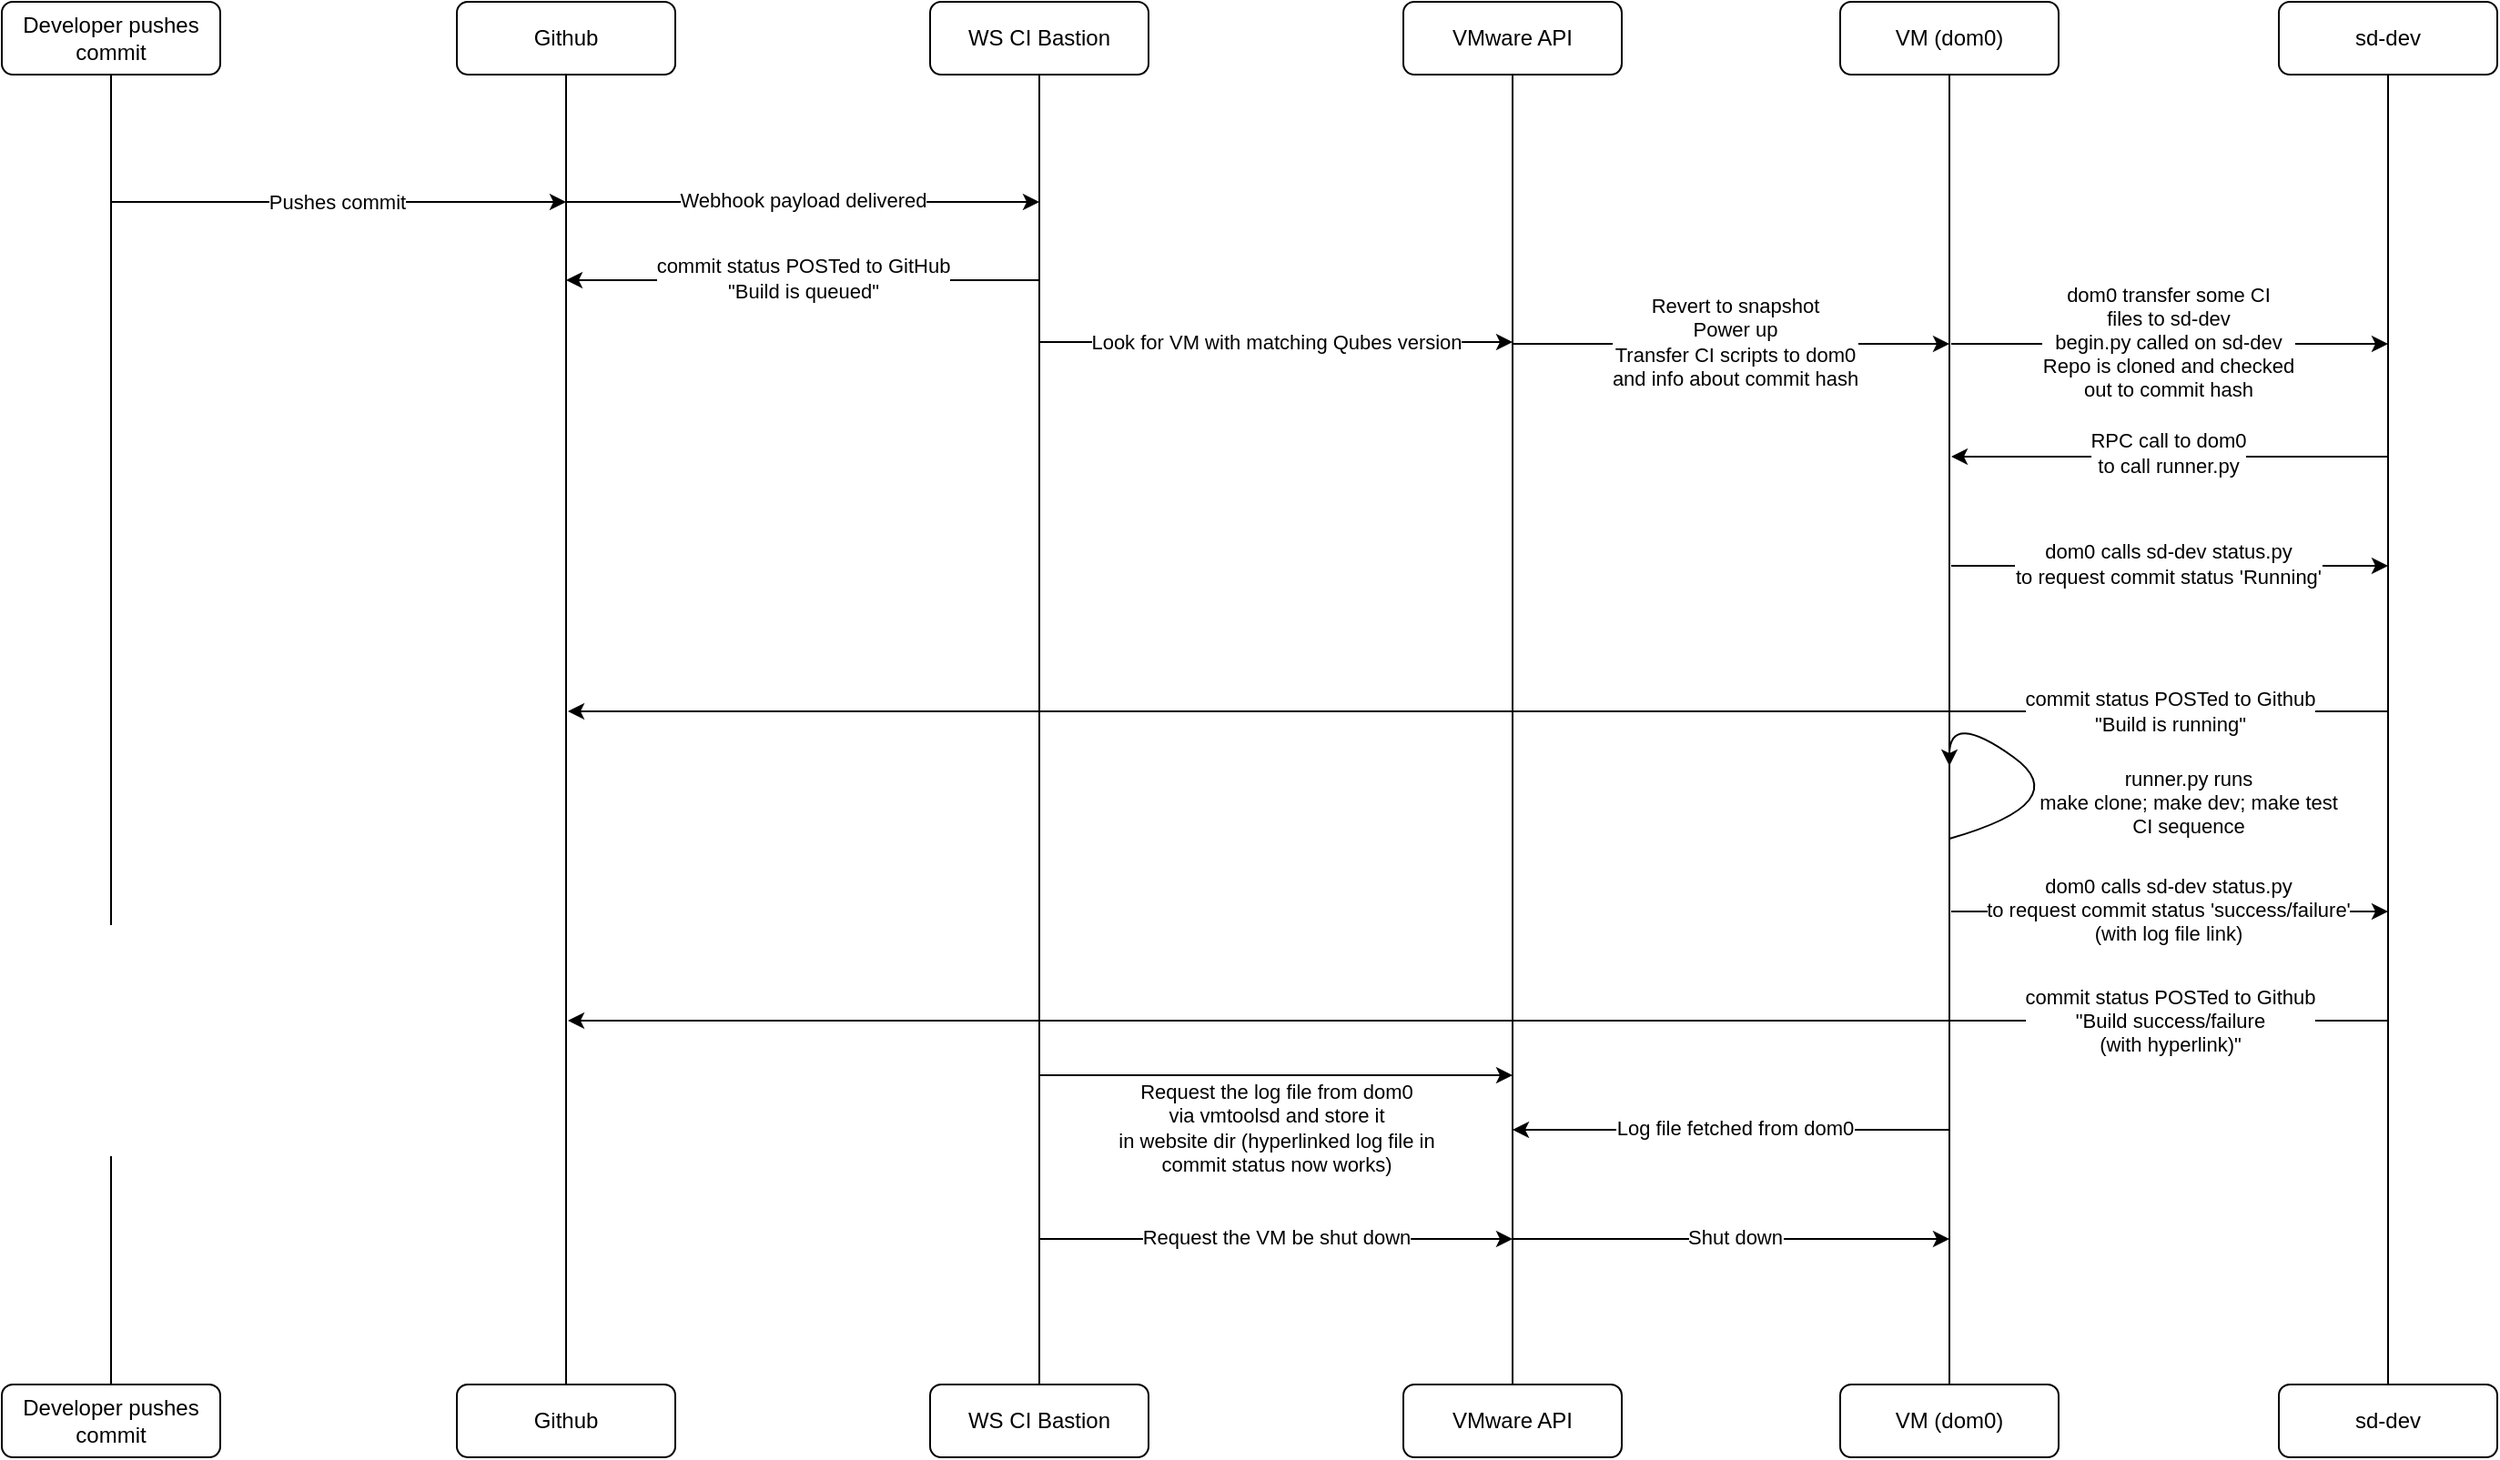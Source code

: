 <mxfile version="24.3.1" type="device">
  <diagram id="C5RBs43oDa-KdzZeNtuy" name="Page-1">
    <mxGraphModel dx="2261" dy="767" grid="1" gridSize="10" guides="1" tooltips="1" connect="1" arrows="1" fold="1" page="1" pageScale="1" pageWidth="827" pageHeight="1169" math="0" shadow="0">
      <root>
        <mxCell id="WIyWlLk6GJQsqaUBKTNV-0" />
        <mxCell id="WIyWlLk6GJQsqaUBKTNV-1" parent="WIyWlLk6GJQsqaUBKTNV-0" />
        <mxCell id="018Bsw0D69tQ_3L02aNU-18" style="edgeStyle=orthogonalEdgeStyle;rounded=0;orthogonalLoop=1;jettySize=auto;html=1;exitX=0.5;exitY=1;exitDx=0;exitDy=0;endArrow=none;endFill=0;" parent="WIyWlLk6GJQsqaUBKTNV-1" source="WIyWlLk6GJQsqaUBKTNV-3" target="018Bsw0D69tQ_3L02aNU-10" edge="1">
          <mxGeometry relative="1" as="geometry">
            <Array as="points">
              <mxPoint x="-10" y="130" />
              <mxPoint x="-10" y="130" />
            </Array>
          </mxGeometry>
        </mxCell>
        <mxCell id="WIyWlLk6GJQsqaUBKTNV-3" value="Developer pushes commit" style="rounded=1;whiteSpace=wrap;html=1;fontSize=12;glass=0;strokeWidth=1;shadow=0;" parent="WIyWlLk6GJQsqaUBKTNV-1" vertex="1">
          <mxGeometry x="-70" y="30" width="120" height="40" as="geometry" />
        </mxCell>
        <mxCell id="018Bsw0D69tQ_3L02aNU-19" style="edgeStyle=orthogonalEdgeStyle;rounded=0;orthogonalLoop=1;jettySize=auto;html=1;exitX=0.5;exitY=1;exitDx=0;exitDy=0;entryX=0.5;entryY=0;entryDx=0;entryDy=0;endArrow=none;endFill=0;" parent="WIyWlLk6GJQsqaUBKTNV-1" source="018Bsw0D69tQ_3L02aNU-69" target="018Bsw0D69tQ_3L02aNU-70" edge="1">
          <mxGeometry relative="1" as="geometry">
            <mxPoint x="240" y="90" as="sourcePoint" />
            <mxPoint x="240" y="770" as="targetPoint" />
          </mxGeometry>
        </mxCell>
        <mxCell id="018Bsw0D69tQ_3L02aNU-20" style="edgeStyle=orthogonalEdgeStyle;rounded=0;orthogonalLoop=1;jettySize=auto;html=1;exitX=0.5;exitY=1;exitDx=0;exitDy=0;entryX=0.5;entryY=0;entryDx=0;entryDy=0;endArrow=none;endFill=0;" parent="WIyWlLk6GJQsqaUBKTNV-1" source="WIyWlLk6GJQsqaUBKTNV-7" target="018Bsw0D69tQ_3L02aNU-14" edge="1">
          <mxGeometry relative="1" as="geometry" />
        </mxCell>
        <mxCell id="WIyWlLk6GJQsqaUBKTNV-7" value="WS CI Bastion" style="rounded=1;whiteSpace=wrap;html=1;fontSize=12;glass=0;strokeWidth=1;shadow=0;" parent="WIyWlLk6GJQsqaUBKTNV-1" vertex="1">
          <mxGeometry x="440" y="30" width="120" height="40" as="geometry" />
        </mxCell>
        <mxCell id="018Bsw0D69tQ_3L02aNU-21" style="edgeStyle=orthogonalEdgeStyle;rounded=0;orthogonalLoop=1;jettySize=auto;html=1;exitX=0.5;exitY=1;exitDx=0;exitDy=0;entryX=0.5;entryY=0;entryDx=0;entryDy=0;endArrow=none;endFill=0;" parent="WIyWlLk6GJQsqaUBKTNV-1" source="WIyWlLk6GJQsqaUBKTNV-12" target="018Bsw0D69tQ_3L02aNU-16" edge="1">
          <mxGeometry relative="1" as="geometry" />
        </mxCell>
        <mxCell id="WIyWlLk6GJQsqaUBKTNV-12" value="VMware API" style="rounded=1;whiteSpace=wrap;html=1;fontSize=12;glass=0;strokeWidth=1;shadow=0;" parent="WIyWlLk6GJQsqaUBKTNV-1" vertex="1">
          <mxGeometry x="700" y="30" width="120" height="40" as="geometry" />
        </mxCell>
        <mxCell id="018Bsw0D69tQ_3L02aNU-22" style="edgeStyle=orthogonalEdgeStyle;rounded=0;orthogonalLoop=1;jettySize=auto;html=1;exitX=0.5;exitY=1;exitDx=0;exitDy=0;endArrow=none;endFill=0;" parent="WIyWlLk6GJQsqaUBKTNV-1" source="018Bsw0D69tQ_3L02aNU-3" target="018Bsw0D69tQ_3L02aNU-17" edge="1">
          <mxGeometry relative="1" as="geometry" />
        </mxCell>
        <mxCell id="018Bsw0D69tQ_3L02aNU-3" value="VM (dom0)" style="rounded=1;whiteSpace=wrap;html=1;fontSize=12;glass=0;strokeWidth=1;shadow=0;" parent="WIyWlLk6GJQsqaUBKTNV-1" vertex="1">
          <mxGeometry x="940" y="30" width="120" height="40" as="geometry" />
        </mxCell>
        <mxCell id="018Bsw0D69tQ_3L02aNU-10" value="Developer pushes commit" style="rounded=1;whiteSpace=wrap;html=1;fontSize=12;glass=0;strokeWidth=1;shadow=0;" parent="WIyWlLk6GJQsqaUBKTNV-1" vertex="1">
          <mxGeometry x="-70" y="790" width="120" height="40" as="geometry" />
        </mxCell>
        <mxCell id="018Bsw0D69tQ_3L02aNU-14" value="WS CI Bastion" style="rounded=1;whiteSpace=wrap;html=1;fontSize=12;glass=0;strokeWidth=1;shadow=0;" parent="WIyWlLk6GJQsqaUBKTNV-1" vertex="1">
          <mxGeometry x="440" y="790" width="120" height="40" as="geometry" />
        </mxCell>
        <mxCell id="018Bsw0D69tQ_3L02aNU-16" value="VMware API" style="rounded=1;whiteSpace=wrap;html=1;fontSize=12;glass=0;strokeWidth=1;shadow=0;" parent="WIyWlLk6GJQsqaUBKTNV-1" vertex="1">
          <mxGeometry x="700" y="790" width="120" height="40" as="geometry" />
        </mxCell>
        <mxCell id="018Bsw0D69tQ_3L02aNU-17" value="VM (dom0)" style="rounded=1;whiteSpace=wrap;html=1;fontSize=12;glass=0;strokeWidth=1;shadow=0;" parent="WIyWlLk6GJQsqaUBKTNV-1" vertex="1">
          <mxGeometry x="940" y="790" width="120" height="40" as="geometry" />
        </mxCell>
        <mxCell id="018Bsw0D69tQ_3L02aNU-23" value="" style="endArrow=classic;html=1;rounded=0;endFill=1;" parent="WIyWlLk6GJQsqaUBKTNV-1" edge="1">
          <mxGeometry width="50" height="50" relative="1" as="geometry">
            <mxPoint x="-10" y="140" as="sourcePoint" />
            <mxPoint x="240" y="140" as="targetPoint" />
          </mxGeometry>
        </mxCell>
        <mxCell id="018Bsw0D69tQ_3L02aNU-71" value="&lt;div&gt;Pushes commit&lt;/div&gt;" style="edgeLabel;html=1;align=center;verticalAlign=middle;resizable=0;points=[];" parent="018Bsw0D69tQ_3L02aNU-23" vertex="1" connectable="0">
          <mxGeometry x="-0.008" y="-3" relative="1" as="geometry">
            <mxPoint y="-3" as="offset" />
          </mxGeometry>
        </mxCell>
        <mxCell id="018Bsw0D69tQ_3L02aNU-26" value="" style="endArrow=classic;html=1;rounded=0;endFill=1;" parent="WIyWlLk6GJQsqaUBKTNV-1" edge="1">
          <mxGeometry width="50" height="50" relative="1" as="geometry">
            <mxPoint x="240" y="140" as="sourcePoint" />
            <mxPoint x="500" y="140" as="targetPoint" />
          </mxGeometry>
        </mxCell>
        <mxCell id="018Bsw0D69tQ_3L02aNU-27" value="&lt;div&gt;Webhook payload delivered&lt;/div&gt;" style="edgeLabel;html=1;align=center;verticalAlign=middle;resizable=0;points=[];" parent="018Bsw0D69tQ_3L02aNU-26" vertex="1" connectable="0">
          <mxGeometry x="-0.227" y="1" relative="1" as="geometry">
            <mxPoint x="29" as="offset" />
          </mxGeometry>
        </mxCell>
        <mxCell id="018Bsw0D69tQ_3L02aNU-31" value="" style="endArrow=classic;html=1;rounded=0;endFill=1;" parent="WIyWlLk6GJQsqaUBKTNV-1" edge="1">
          <mxGeometry width="50" height="50" relative="1" as="geometry">
            <mxPoint x="500" y="217" as="sourcePoint" />
            <mxPoint x="760" y="217" as="targetPoint" />
          </mxGeometry>
        </mxCell>
        <mxCell id="018Bsw0D69tQ_3L02aNU-32" value="&lt;div&gt;Look for VM with matching Qubes version&lt;br&gt;&lt;/div&gt;" style="edgeLabel;html=1;align=center;verticalAlign=middle;resizable=0;points=[];" parent="018Bsw0D69tQ_3L02aNU-31" vertex="1" connectable="0">
          <mxGeometry x="-0.227" y="1" relative="1" as="geometry">
            <mxPoint x="29" y="1" as="offset" />
          </mxGeometry>
        </mxCell>
        <mxCell id="018Bsw0D69tQ_3L02aNU-36" value="" style="endArrow=classic;html=1;rounded=0;endFill=1;" parent="WIyWlLk6GJQsqaUBKTNV-1" edge="1">
          <mxGeometry width="50" height="50" relative="1" as="geometry">
            <mxPoint x="760" y="218" as="sourcePoint" />
            <mxPoint x="1000" y="218" as="targetPoint" />
          </mxGeometry>
        </mxCell>
        <mxCell id="018Bsw0D69tQ_3L02aNU-37" value="&lt;div&gt;Revert to snapshot&lt;br&gt;Power up&lt;br&gt;Transfer CI scripts to dom0&lt;br&gt;and info about commit hash&lt;br&gt;&lt;/div&gt;" style="edgeLabel;html=1;align=center;verticalAlign=middle;resizable=0;points=[];" parent="018Bsw0D69tQ_3L02aNU-36" vertex="1" connectable="0">
          <mxGeometry x="-0.227" y="1" relative="1" as="geometry">
            <mxPoint x="29" as="offset" />
          </mxGeometry>
        </mxCell>
        <mxCell id="018Bsw0D69tQ_3L02aNU-38" style="edgeStyle=orthogonalEdgeStyle;rounded=0;orthogonalLoop=1;jettySize=auto;html=1;exitX=0.5;exitY=1;exitDx=0;exitDy=0;endArrow=none;endFill=0;" parent="WIyWlLk6GJQsqaUBKTNV-1" source="018Bsw0D69tQ_3L02aNU-39" target="018Bsw0D69tQ_3L02aNU-40" edge="1">
          <mxGeometry relative="1" as="geometry" />
        </mxCell>
        <mxCell id="018Bsw0D69tQ_3L02aNU-39" value="sd-dev" style="rounded=1;whiteSpace=wrap;html=1;fontSize=12;glass=0;strokeWidth=1;shadow=0;" parent="WIyWlLk6GJQsqaUBKTNV-1" vertex="1">
          <mxGeometry x="1181" y="30" width="120" height="40" as="geometry" />
        </mxCell>
        <mxCell id="018Bsw0D69tQ_3L02aNU-40" value="sd-dev" style="rounded=1;whiteSpace=wrap;html=1;fontSize=12;glass=0;strokeWidth=1;shadow=0;" parent="WIyWlLk6GJQsqaUBKTNV-1" vertex="1">
          <mxGeometry x="1181" y="790" width="120" height="40" as="geometry" />
        </mxCell>
        <mxCell id="018Bsw0D69tQ_3L02aNU-41" value="" style="endArrow=classic;html=1;rounded=0;endFill=1;" parent="WIyWlLk6GJQsqaUBKTNV-1" edge="1">
          <mxGeometry width="50" height="50" relative="1" as="geometry">
            <mxPoint x="1001" y="218" as="sourcePoint" />
            <mxPoint x="1241" y="218" as="targetPoint" />
          </mxGeometry>
        </mxCell>
        <mxCell id="018Bsw0D69tQ_3L02aNU-42" value="dom0 transfer some CI &lt;br&gt;files to sd-dev&lt;br&gt;begin.py called on sd-dev&lt;br&gt;Repo is cloned and checked &lt;br&gt;out to commit hash" style="edgeLabel;html=1;align=center;verticalAlign=middle;resizable=0;points=[];" parent="018Bsw0D69tQ_3L02aNU-41" vertex="1" connectable="0">
          <mxGeometry x="-0.227" y="1" relative="1" as="geometry">
            <mxPoint x="26" as="offset" />
          </mxGeometry>
        </mxCell>
        <mxCell id="018Bsw0D69tQ_3L02aNU-46" value="" style="endArrow=classic;html=1;rounded=0;" parent="WIyWlLk6GJQsqaUBKTNV-1" edge="1">
          <mxGeometry width="50" height="50" relative="1" as="geometry">
            <mxPoint x="1241" y="280" as="sourcePoint" />
            <mxPoint x="1001" y="280" as="targetPoint" />
          </mxGeometry>
        </mxCell>
        <mxCell id="018Bsw0D69tQ_3L02aNU-48" value="RPC call to dom0&lt;br&gt;to call runner.py" style="edgeLabel;html=1;align=center;verticalAlign=middle;resizable=0;points=[];" parent="018Bsw0D69tQ_3L02aNU-46" vertex="1" connectable="0">
          <mxGeometry x="-0.175" y="-2" relative="1" as="geometry">
            <mxPoint x="-22" as="offset" />
          </mxGeometry>
        </mxCell>
        <mxCell id="018Bsw0D69tQ_3L02aNU-49" value="" style="endArrow=classic;html=1;rounded=0;endFill=1;" parent="WIyWlLk6GJQsqaUBKTNV-1" edge="1">
          <mxGeometry width="50" height="50" relative="1" as="geometry">
            <mxPoint x="1001" y="340" as="sourcePoint" />
            <mxPoint x="1241" y="340" as="targetPoint" />
          </mxGeometry>
        </mxCell>
        <mxCell id="018Bsw0D69tQ_3L02aNU-50" value="dom0 calls sd-dev status.py&lt;br&gt;to request commit status &#39;Running&#39;" style="edgeLabel;html=1;align=center;verticalAlign=middle;resizable=0;points=[];" parent="018Bsw0D69tQ_3L02aNU-49" vertex="1" connectable="0">
          <mxGeometry x="-0.227" y="1" relative="1" as="geometry">
            <mxPoint x="26" as="offset" />
          </mxGeometry>
        </mxCell>
        <mxCell id="018Bsw0D69tQ_3L02aNU-51" value="" style="endArrow=none;html=1;rounded=0;startArrow=classic;startFill=1;" parent="WIyWlLk6GJQsqaUBKTNV-1" edge="1">
          <mxGeometry width="50" height="50" relative="1" as="geometry">
            <mxPoint x="241" y="420" as="sourcePoint" />
            <mxPoint x="1241" y="420" as="targetPoint" />
          </mxGeometry>
        </mxCell>
        <mxCell id="018Bsw0D69tQ_3L02aNU-52" value="commit status POSTed to Github&lt;br&gt;&quot;Build is running&quot;" style="edgeLabel;html=1;align=center;verticalAlign=middle;resizable=0;points=[];" parent="018Bsw0D69tQ_3L02aNU-51" vertex="1" connectable="0">
          <mxGeometry x="0.798" relative="1" as="geometry">
            <mxPoint x="-19" as="offset" />
          </mxGeometry>
        </mxCell>
        <mxCell id="018Bsw0D69tQ_3L02aNU-53" value="" style="curved=1;endArrow=classic;html=1;rounded=0;labelBackgroundColor=none;" parent="WIyWlLk6GJQsqaUBKTNV-1" edge="1">
          <mxGeometry width="50" height="50" relative="1" as="geometry">
            <mxPoint x="1000" y="490" as="sourcePoint" />
            <mxPoint x="1000" y="450" as="targetPoint" />
            <Array as="points">
              <mxPoint x="1070" y="470" />
              <mxPoint x="1000" y="420" />
            </Array>
          </mxGeometry>
        </mxCell>
        <mxCell id="018Bsw0D69tQ_3L02aNU-54" value="runner.py runs&lt;br&gt;make clone; make dev; make test&lt;br&gt;&lt;div&gt;CI sequence&lt;/div&gt;" style="edgeLabel;html=1;align=center;verticalAlign=middle;resizable=0;points=[];labelBackgroundColor=none;" parent="018Bsw0D69tQ_3L02aNU-53" vertex="1" connectable="0">
          <mxGeometry x="-0.518" y="3" relative="1" as="geometry">
            <mxPoint x="88" y="-5" as="offset" />
          </mxGeometry>
        </mxCell>
        <mxCell id="018Bsw0D69tQ_3L02aNU-55" value="" style="endArrow=classic;html=1;rounded=0;endFill=1;" parent="WIyWlLk6GJQsqaUBKTNV-1" edge="1">
          <mxGeometry width="50" height="50" relative="1" as="geometry">
            <mxPoint x="1001" y="530" as="sourcePoint" />
            <mxPoint x="1241" y="530" as="targetPoint" />
          </mxGeometry>
        </mxCell>
        <mxCell id="018Bsw0D69tQ_3L02aNU-56" value="dom0 calls sd-dev status.py&lt;br&gt;to request commit status &#39;success/failure&#39;&lt;br&gt;(with log file link)" style="edgeLabel;html=1;align=center;verticalAlign=middle;resizable=0;points=[];" parent="018Bsw0D69tQ_3L02aNU-55" vertex="1" connectable="0">
          <mxGeometry x="-0.227" y="1" relative="1" as="geometry">
            <mxPoint x="26" as="offset" />
          </mxGeometry>
        </mxCell>
        <mxCell id="018Bsw0D69tQ_3L02aNU-57" value="" style="endArrow=none;html=1;rounded=0;startArrow=classic;startFill=1;" parent="WIyWlLk6GJQsqaUBKTNV-1" edge="1">
          <mxGeometry width="50" height="50" relative="1" as="geometry">
            <mxPoint x="241" y="590" as="sourcePoint" />
            <mxPoint x="1241" y="590" as="targetPoint" />
          </mxGeometry>
        </mxCell>
        <mxCell id="018Bsw0D69tQ_3L02aNU-58" value="commit status POSTed to Github&lt;br&gt;&quot;Build success/failure&lt;br&gt;(with hyperlink)&quot;" style="edgeLabel;html=1;align=center;verticalAlign=middle;resizable=0;points=[];" parent="018Bsw0D69tQ_3L02aNU-57" vertex="1" connectable="0">
          <mxGeometry x="0.798" relative="1" as="geometry">
            <mxPoint x="-19" as="offset" />
          </mxGeometry>
        </mxCell>
        <mxCell id="018Bsw0D69tQ_3L02aNU-59" value="" style="endArrow=classic;html=1;rounded=0;endFill=1;" parent="WIyWlLk6GJQsqaUBKTNV-1" edge="1">
          <mxGeometry width="50" height="50" relative="1" as="geometry">
            <mxPoint x="500" y="620" as="sourcePoint" />
            <mxPoint x="760" y="620" as="targetPoint" />
          </mxGeometry>
        </mxCell>
        <mxCell id="018Bsw0D69tQ_3L02aNU-60" value="Request the log file from dom0&lt;br&gt;via vmtoolsd and store it&lt;br&gt;in website dir (hyperlinked log file in&lt;br&gt;commit status now works)" style="edgeLabel;html=1;align=center;verticalAlign=middle;resizable=0;points=[];" parent="018Bsw0D69tQ_3L02aNU-59" vertex="1" connectable="0">
          <mxGeometry x="-0.227" y="1" relative="1" as="geometry">
            <mxPoint x="29" y="30" as="offset" />
          </mxGeometry>
        </mxCell>
        <mxCell id="018Bsw0D69tQ_3L02aNU-61" value="" style="endArrow=none;html=1;rounded=0;endFill=0;startArrow=classic;startFill=1;" parent="WIyWlLk6GJQsqaUBKTNV-1" edge="1">
          <mxGeometry width="50" height="50" relative="1" as="geometry">
            <mxPoint x="760" y="650" as="sourcePoint" />
            <mxPoint x="1000" y="650" as="targetPoint" />
          </mxGeometry>
        </mxCell>
        <mxCell id="018Bsw0D69tQ_3L02aNU-62" value="Log file fetched from dom0" style="edgeLabel;html=1;align=center;verticalAlign=middle;resizable=0;points=[];" parent="018Bsw0D69tQ_3L02aNU-61" vertex="1" connectable="0">
          <mxGeometry x="-0.227" y="1" relative="1" as="geometry">
            <mxPoint x="29" as="offset" />
          </mxGeometry>
        </mxCell>
        <mxCell id="018Bsw0D69tQ_3L02aNU-64" value="" style="endArrow=classic;html=1;rounded=0;endFill=1;" parent="WIyWlLk6GJQsqaUBKTNV-1" edge="1">
          <mxGeometry width="50" height="50" relative="1" as="geometry">
            <mxPoint x="500" y="710" as="sourcePoint" />
            <mxPoint x="760" y="710" as="targetPoint" />
          </mxGeometry>
        </mxCell>
        <mxCell id="018Bsw0D69tQ_3L02aNU-65" value="Request the VM be shut down" style="edgeLabel;html=1;align=center;verticalAlign=middle;resizable=0;points=[];" parent="018Bsw0D69tQ_3L02aNU-64" vertex="1" connectable="0">
          <mxGeometry x="-0.227" y="1" relative="1" as="geometry">
            <mxPoint x="29" as="offset" />
          </mxGeometry>
        </mxCell>
        <mxCell id="018Bsw0D69tQ_3L02aNU-66" value="" style="endArrow=classic;html=1;rounded=0;endFill=1;" parent="WIyWlLk6GJQsqaUBKTNV-1" edge="1">
          <mxGeometry width="50" height="50" relative="1" as="geometry">
            <mxPoint x="760" y="710" as="sourcePoint" />
            <mxPoint x="1000" y="710" as="targetPoint" />
          </mxGeometry>
        </mxCell>
        <mxCell id="018Bsw0D69tQ_3L02aNU-67" value="Shut down" style="edgeLabel;html=1;align=center;verticalAlign=middle;resizable=0;points=[];" parent="018Bsw0D69tQ_3L02aNU-66" vertex="1" connectable="0">
          <mxGeometry x="-0.227" y="1" relative="1" as="geometry">
            <mxPoint x="29" as="offset" />
          </mxGeometry>
        </mxCell>
        <mxCell id="018Bsw0D69tQ_3L02aNU-69" value="&lt;div&gt;Github&lt;/div&gt;" style="rounded=1;whiteSpace=wrap;html=1;fontSize=12;glass=0;strokeWidth=1;shadow=0;" parent="WIyWlLk6GJQsqaUBKTNV-1" vertex="1">
          <mxGeometry x="180" y="30" width="120" height="40" as="geometry" />
        </mxCell>
        <mxCell id="018Bsw0D69tQ_3L02aNU-70" value="Github" style="rounded=1;whiteSpace=wrap;html=1;fontSize=12;glass=0;strokeWidth=1;shadow=0;" parent="WIyWlLk6GJQsqaUBKTNV-1" vertex="1">
          <mxGeometry x="180" y="790" width="120" height="40" as="geometry" />
        </mxCell>
        <mxCell id="ZTwvmmCbS7xm495610pl-2" value="" style="endArrow=none;html=1;rounded=0;endFill=0;startArrow=classic;startFill=1;" parent="WIyWlLk6GJQsqaUBKTNV-1" edge="1">
          <mxGeometry width="50" height="50" relative="1" as="geometry">
            <mxPoint x="240" y="183" as="sourcePoint" />
            <mxPoint x="500" y="183" as="targetPoint" />
          </mxGeometry>
        </mxCell>
        <mxCell id="ZTwvmmCbS7xm495610pl-3" value="&lt;div&gt;commit status POSTed to GitHub&lt;/div&gt;&lt;div&gt;&quot;Build is queued&quot;&lt;br&gt;&lt;/div&gt;" style="edgeLabel;html=1;align=center;verticalAlign=middle;resizable=0;points=[];" parent="ZTwvmmCbS7xm495610pl-2" vertex="1" connectable="0">
          <mxGeometry x="-0.227" y="1" relative="1" as="geometry">
            <mxPoint x="29" as="offset" />
          </mxGeometry>
        </mxCell>
      </root>
    </mxGraphModel>
  </diagram>
</mxfile>

